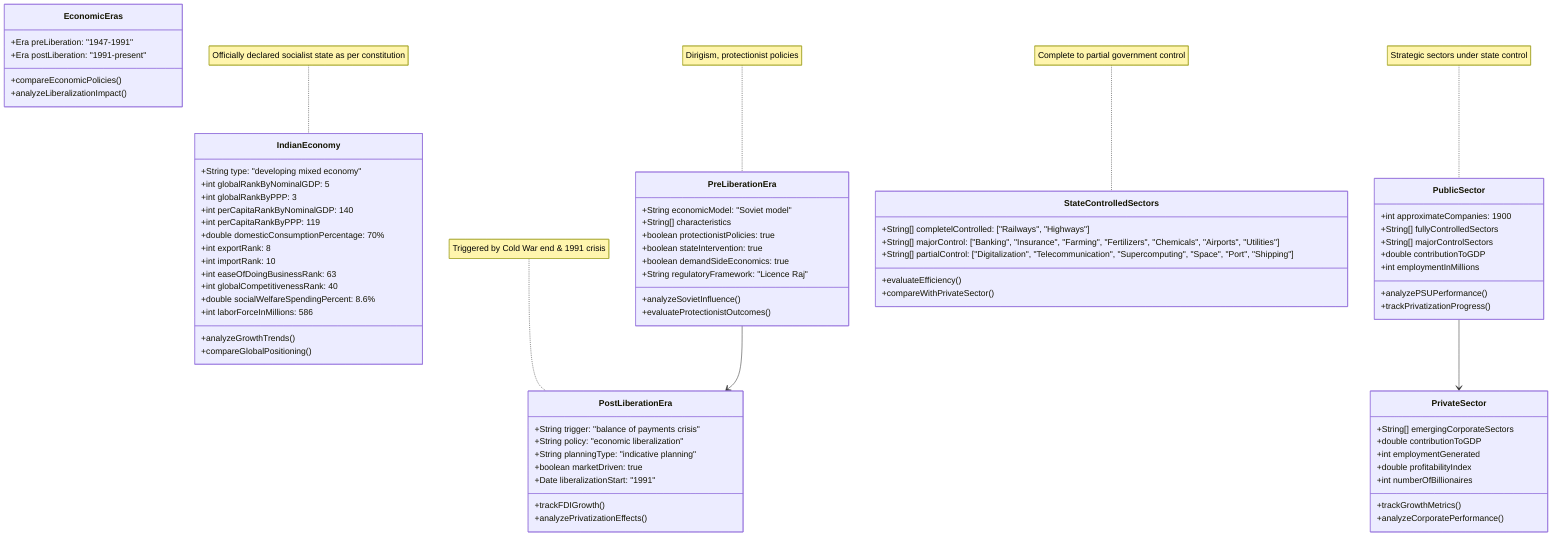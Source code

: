 classDiagram
class IndianEconomy {
        +String type: "developing mixed economy"
        +int globalRankByNominalGDP: 5
        +int globalRankByPPP: 3
        +int perCapitaRankByNominalGDP: 140
        +int perCapitaRankByPPP: 119
        +double domesticConsumptionPercentage: 70%
        +int exportRank: 8
        +int importRank: 10
        +int easeOfDoingBusinessRank: 63
        +int globalCompetitivenessRank: 40
        +double socialWelfareSpendingPercent: 8.6%
        +int laborForceInMillions: 586
        +analyzeGrowthTrends()
        +compareGlobalPositioning()
    }
note for IndianEconomy "Officially declared socialist state as per constitution"
class EconomicEras {
        +Era preLiberation: "1947-1991"
        +Era postLiberation: "1991-present"
        +compareEconomicPolicies()
        +analyzeLiberalizationImpact()
    }
class PreLiberationEra {
        +String economicModel: "Soviet model"
        +String[] characteristics
        +boolean protectionistPolicies: true
        +boolean stateIntervention: true
        +boolean demandSideEconomics: true
        +String regulatoryFramework: "Licence Raj"
        +analyzeSovietInfluence()
        +evaluateProtectionistOutcomes()
    }
note for PreLiberationEra "Dirigism, protectionist policies"
class PostLiberationEra {
        +String trigger: "balance of payments crisis"
        +String policy: "economic liberalization"
        +String planningType: "indicative planning"
        +boolean marketDriven: true
        +Date liberalizationStart: "1991"
        +trackFDIGrowth()
        +analyzePrivatizationEffects()
    }
PreLiberationEra --> PostLiberationEra
note for PostLiberationEra "Triggered by Cold War end & 1991 crisis"
class PublicSector {
        +int approximateCompanies: 1900
        +String[] fullyControlledSectors
        +String[] majorControlSectors
        +double contributionToGDP
        +int employmentInMillions
        +analyzePSUPerformance()
        +trackPrivatizationProgress()
    }
note for PublicSector "Strategic sectors under state control"
class StateControlledSectors {
        +String[] completelControlled: ["Railways", "Highways"]
        +String[] majorControl: ["Banking", "Insurance", "Farming", "Fertilizers", "Chemicals", "Airports", "Utilities"]
        +String[] partialControl: ["Digitalization", "Telecommunication", "Supercomputing", "Space", "Port", "Shipping"]
        +evaluateEfficiency()
        +compareWithPrivateSector()
    }
note for StateControlledSectors "Complete to partial government control"
class PrivateSector {
        +String[] emergingCorporateSectors
        +double contributionToGDP
        +int employmentGenerated
        +double profitabilityIndex
        +int numberOfBillionaires
        +trackGrowthMetrics()
        +analyzeCorporatePerformance()
    }
PublicSector --> PrivateSector